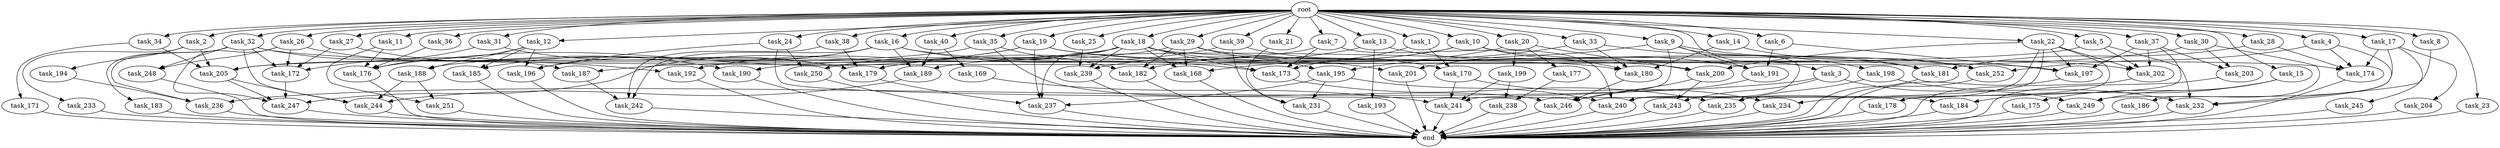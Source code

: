 digraph G {
  task_29 [size="1.024000"];
  task_32 [size="1.024000"];
  task_191 [size="1322849927.168000"];
  task_247 [size="970662608.896000"];
  task_27 [size="1.024000"];
  task_251 [size="730144440.320000"];
  task_4 [size="1.024000"];
  task_2 [size="1.024000"];
  task_13 [size="1.024000"];
  task_182 [size="1108101562.368000"];
  task_186 [size="309237645.312000"];
  task_177 [size="695784701.952000"];
  task_168 [size="1382979469.312000"];
  task_245 [size="77309411.328000"];
  task_6 [size="1.024000"];
  task_9 [size="1.024000"];
  task_175 [size="214748364.800000"];
  task_189 [size="764504178.688000"];
  task_188 [size="274877906.944000"];
  task_231 [size="352187318.272000"];
  task_183 [size="420906795.008000"];
  task_242 [size="188978561.024000"];
  task_179 [size="506806140.928000"];
  task_36 [size="1.024000"];
  task_16 [size="1.024000"];
  task_185 [size="171798691.840000"];
  task_249 [size="601295421.440000"];
  task_243 [size="618475290.624000"];
  task_40 [size="1.024000"];
  task_170 [size="996432412.672000"];
  task_15 [size="1.024000"];
  task_10 [size="1.024000"];
  task_171 [size="309237645.312000"];
  task_236 [size="807453851.648000"];
  task_240 [size="1176821039.104000"];
  task_250 [size="214748364.800000"];
  task_235 [size="386547056.640000"];
  task_205 [size="2121713844.224000"];
  task_190 [size="858993459.200000"];
  task_199 [size="695784701.952000"];
  task_237 [size="429496729.600000"];
  task_26 [size="1.024000"];
  task_25 [size="1.024000"];
  task_31 [size="1.024000"];
  task_201 [size="833223655.424000"];
  end [size="0.000000"];
  task_169 [size="420906795.008000"];
  task_192 [size="996432412.672000"];
  task_239 [size="1133871366.144000"];
  task_180 [size="1382979469.312000"];
  task_18 [size="1.024000"];
  task_12 [size="1.024000"];
  task_33 [size="1.024000"];
  task_238 [size="1005022347.264000"];
  task_197 [size="1142461300.736000"];
  task_14 [size="1.024000"];
  task_241 [size="2078764171.264000"];
  task_173 [size="1340029796.352000"];
  task_202 [size="1005022347.264000"];
  task_246 [size="1803886264.320000"];
  task_184 [size="292057776.128000"];
  task_174 [size="944892805.120000"];
  task_21 [size="1.024000"];
  task_37 [size="1.024000"];
  task_244 [size="1185410973.696000"];
  task_196 [size="249108103.168000"];
  task_187 [size="970662608.896000"];
  task_23 [size="1.024000"];
  task_176 [size="1125281431.552000"];
  root [size="0.000000"];
  task_5 [size="1.024000"];
  task_195 [size="858993459.200000"];
  task_193 [size="77309411.328000"];
  task_11 [size="1.024000"];
  task_194 [size="695784701.952000"];
  task_234 [size="996432412.672000"];
  task_200 [size="867583393.792000"];
  task_3 [size="1.024000"];
  task_19 [size="1.024000"];
  task_39 [size="1.024000"];
  task_232 [size="1185410973.696000"];
  task_22 [size="1.024000"];
  task_7 [size="1.024000"];
  task_28 [size="1.024000"];
  task_34 [size="1.024000"];
  task_233 [size="695784701.952000"];
  task_252 [size="970662608.896000"];
  task_17 [size="1.024000"];
  task_248 [size="970662608.896000"];
  task_20 [size="1.024000"];
  task_178 [size="137438953.472000"];
  task_198 [size="309237645.312000"];
  task_1 [size="1.024000"];
  task_181 [size="1941325217.792000"];
  task_204 [size="77309411.328000"];
  task_172 [size="2044404432.896000"];
  task_35 [size="1.024000"];
  task_30 [size="1.024000"];
  task_203 [size="343597383.680000"];
  task_38 [size="1.024000"];
  task_24 [size="1.024000"];
  task_8 [size="1.024000"];

  task_29 -> task_187 [size="536870912.000000"];
  task_29 -> task_195 [size="536870912.000000"];
  task_29 -> task_168 [size="536870912.000000"];
  task_29 -> task_182 [size="536870912.000000"];
  task_29 -> task_181 [size="536870912.000000"];
  task_32 -> task_187 [size="411041792.000000"];
  task_32 -> task_248 [size="411041792.000000"];
  task_32 -> task_236 [size="411041792.000000"];
  task_32 -> task_197 [size="411041792.000000"];
  task_32 -> task_183 [size="411041792.000000"];
  task_32 -> task_244 [size="411041792.000000"];
  task_32 -> task_172 [size="411041792.000000"];
  task_191 -> task_246 [size="209715200.000000"];
  task_247 -> end [size="1.000000"];
  task_27 -> task_192 [size="838860800.000000"];
  task_27 -> task_172 [size="838860800.000000"];
  task_251 -> end [size="1.000000"];
  task_4 -> task_232 [size="33554432.000000"];
  task_4 -> task_252 [size="33554432.000000"];
  task_4 -> task_174 [size="33554432.000000"];
  task_2 -> task_194 [size="679477248.000000"];
  task_2 -> task_233 [size="679477248.000000"];
  task_2 -> task_205 [size="679477248.000000"];
  task_13 -> task_193 [size="75497472.000000"];
  task_13 -> task_179 [size="75497472.000000"];
  task_13 -> task_191 [size="75497472.000000"];
  task_182 -> end [size="1.000000"];
  task_186 -> end [size="1.000000"];
  task_177 -> task_238 [size="679477248.000000"];
  task_168 -> end [size="1.000000"];
  task_245 -> end [size="1.000000"];
  task_6 -> task_197 [size="536870912.000000"];
  task_6 -> task_191 [size="536870912.000000"];
  task_9 -> task_240 [size="679477248.000000"];
  task_9 -> task_201 [size="679477248.000000"];
  task_9 -> task_241 [size="679477248.000000"];
  task_9 -> task_181 [size="679477248.000000"];
  task_9 -> task_191 [size="679477248.000000"];
  task_175 -> end [size="1.000000"];
  task_189 -> task_244 [size="679477248.000000"];
  task_188 -> task_244 [size="33554432.000000"];
  task_188 -> task_251 [size="33554432.000000"];
  task_231 -> end [size="1.000000"];
  task_183 -> end [size="1.000000"];
  task_242 -> end [size="1.000000"];
  task_179 -> task_237 [size="75497472.000000"];
  task_36 -> task_176 [size="209715200.000000"];
  task_16 -> task_189 [size="33554432.000000"];
  task_16 -> task_185 [size="33554432.000000"];
  task_16 -> task_200 [size="33554432.000000"];
  task_16 -> task_242 [size="33554432.000000"];
  task_16 -> task_173 [size="33554432.000000"];
  task_16 -> task_196 [size="33554432.000000"];
  task_185 -> end [size="1.000000"];
  task_249 -> end [size="1.000000"];
  task_243 -> end [size="1.000000"];
  task_40 -> task_169 [size="411041792.000000"];
  task_40 -> task_189 [size="411041792.000000"];
  task_170 -> task_241 [size="838860800.000000"];
  task_170 -> task_234 [size="838860800.000000"];
  task_15 -> task_175 [size="209715200.000000"];
  task_15 -> task_184 [size="209715200.000000"];
  task_15 -> task_249 [size="209715200.000000"];
  task_10 -> task_180 [size="134217728.000000"];
  task_10 -> task_202 [size="134217728.000000"];
  task_10 -> task_182 [size="134217728.000000"];
  task_10 -> task_239 [size="134217728.000000"];
  task_171 -> end [size="1.000000"];
  task_236 -> end [size="1.000000"];
  task_240 -> end [size="1.000000"];
  task_250 -> end [size="1.000000"];
  task_235 -> end [size="1.000000"];
  task_205 -> task_247 [size="33554432.000000"];
  task_205 -> task_244 [size="33554432.000000"];
  task_190 -> end [size="1.000000"];
  task_199 -> task_238 [size="301989888.000000"];
  task_199 -> task_241 [size="301989888.000000"];
  task_237 -> end [size="1.000000"];
  task_26 -> task_247 [size="536870912.000000"];
  task_26 -> task_248 [size="536870912.000000"];
  task_26 -> task_172 [size="536870912.000000"];
  task_26 -> task_190 [size="536870912.000000"];
  task_25 -> task_239 [size="838860800.000000"];
  task_31 -> task_172 [size="209715200.000000"];
  task_31 -> task_179 [size="209715200.000000"];
  task_201 -> end [size="1.000000"];
  task_169 -> task_241 [size="209715200.000000"];
  task_192 -> end [size="1.000000"];
  task_239 -> end [size="1.000000"];
  task_180 -> task_246 [size="838860800.000000"];
  task_18 -> task_250 [size="134217728.000000"];
  task_18 -> task_201 [size="134217728.000000"];
  task_18 -> task_174 [size="134217728.000000"];
  task_18 -> task_188 [size="134217728.000000"];
  task_18 -> task_192 [size="134217728.000000"];
  task_18 -> task_168 [size="134217728.000000"];
  task_18 -> task_237 [size="134217728.000000"];
  task_18 -> task_173 [size="134217728.000000"];
  task_18 -> task_239 [size="134217728.000000"];
  task_12 -> task_176 [size="134217728.000000"];
  task_12 -> task_185 [size="134217728.000000"];
  task_12 -> task_188 [size="134217728.000000"];
  task_12 -> task_196 [size="134217728.000000"];
  task_33 -> task_195 [size="301989888.000000"];
  task_33 -> task_198 [size="301989888.000000"];
  task_33 -> task_180 [size="301989888.000000"];
  task_238 -> end [size="1.000000"];
  task_197 -> end [size="1.000000"];
  task_14 -> task_252 [size="838860800.000000"];
  task_14 -> task_180 [size="838860800.000000"];
  task_241 -> end [size="1.000000"];
  task_173 -> task_235 [size="209715200.000000"];
  task_202 -> end [size="1.000000"];
  task_246 -> end [size="1.000000"];
  task_184 -> end [size="1.000000"];
  task_174 -> end [size="1.000000"];
  task_21 -> task_231 [size="75497472.000000"];
  task_37 -> task_203 [size="33554432.000000"];
  task_37 -> task_240 [size="33554432.000000"];
  task_37 -> task_197 [size="33554432.000000"];
  task_37 -> task_202 [size="33554432.000000"];
  task_244 -> end [size="1.000000"];
  task_196 -> end [size="1.000000"];
  task_187 -> task_242 [size="75497472.000000"];
  task_23 -> end [size="1.000000"];
  task_176 -> end [size="1.000000"];
  root -> task_12 [size="1.000000"];
  root -> task_36 [size="1.000000"];
  root -> task_16 [size="1.000000"];
  root -> task_9 [size="1.000000"];
  root -> task_39 [size="1.000000"];
  root -> task_11 [size="1.000000"];
  root -> task_22 [size="1.000000"];
  root -> task_7 [size="1.000000"];
  root -> task_33 [size="1.000000"];
  root -> task_28 [size="1.000000"];
  root -> task_4 [size="1.000000"];
  root -> task_34 [size="1.000000"];
  root -> task_2 [size="1.000000"];
  root -> task_15 [size="1.000000"];
  root -> task_10 [size="1.000000"];
  root -> task_29 [size="1.000000"];
  root -> task_21 [size="1.000000"];
  root -> task_17 [size="1.000000"];
  root -> task_18 [size="1.000000"];
  root -> task_27 [size="1.000000"];
  root -> task_20 [size="1.000000"];
  root -> task_23 [size="1.000000"];
  root -> task_6 [size="1.000000"];
  root -> task_32 [size="1.000000"];
  root -> task_5 [size="1.000000"];
  root -> task_37 [size="1.000000"];
  root -> task_26 [size="1.000000"];
  root -> task_25 [size="1.000000"];
  root -> task_8 [size="1.000000"];
  root -> task_35 [size="1.000000"];
  root -> task_13 [size="1.000000"];
  root -> task_30 [size="1.000000"];
  root -> task_19 [size="1.000000"];
  root -> task_1 [size="1.000000"];
  root -> task_40 [size="1.000000"];
  root -> task_38 [size="1.000000"];
  root -> task_24 [size="1.000000"];
  root -> task_3 [size="1.000000"];
  root -> task_31 [size="1.000000"];
  root -> task_14 [size="1.000000"];
  task_5 -> task_232 [size="679477248.000000"];
  task_5 -> task_205 [size="679477248.000000"];
  task_5 -> task_202 [size="679477248.000000"];
  task_195 -> task_240 [size="134217728.000000"];
  task_195 -> task_231 [size="134217728.000000"];
  task_195 -> task_237 [size="134217728.000000"];
  task_193 -> end [size="1.000000"];
  task_11 -> task_176 [size="679477248.000000"];
  task_11 -> task_251 [size="679477248.000000"];
  task_194 -> task_236 [size="75497472.000000"];
  task_234 -> end [size="1.000000"];
  task_200 -> task_243 [size="301989888.000000"];
  task_200 -> task_246 [size="301989888.000000"];
  task_3 -> task_243 [size="301989888.000000"];
  task_3 -> task_249 [size="301989888.000000"];
  task_3 -> task_236 [size="301989888.000000"];
  task_19 -> task_180 [size="75497472.000000"];
  task_19 -> task_247 [size="75497472.000000"];
  task_19 -> task_176 [size="75497472.000000"];
  task_19 -> task_237 [size="75497472.000000"];
  task_19 -> task_252 [size="75497472.000000"];
  task_39 -> task_231 [size="134217728.000000"];
  task_39 -> task_170 [size="134217728.000000"];
  task_39 -> task_179 [size="134217728.000000"];
  task_232 -> end [size="1.000000"];
  task_22 -> task_235 [size="134217728.000000"];
  task_22 -> task_234 [size="134217728.000000"];
  task_22 -> task_197 [size="134217728.000000"];
  task_22 -> task_200 [size="134217728.000000"];
  task_22 -> task_202 [size="134217728.000000"];
  task_22 -> task_178 [size="134217728.000000"];
  task_7 -> task_240 [size="301989888.000000"];
  task_7 -> task_173 [size="301989888.000000"];
  task_7 -> task_190 [size="301989888.000000"];
  task_28 -> task_181 [size="679477248.000000"];
  task_28 -> task_174 [size="679477248.000000"];
  task_34 -> task_171 [size="301989888.000000"];
  task_34 -> task_205 [size="301989888.000000"];
  task_233 -> end [size="1.000000"];
  task_252 -> end [size="1.000000"];
  task_17 -> task_204 [size="75497472.000000"];
  task_17 -> task_249 [size="75497472.000000"];
  task_17 -> task_245 [size="75497472.000000"];
  task_17 -> task_174 [size="75497472.000000"];
  task_248 -> end [size="1.000000"];
  task_20 -> task_200 [size="679477248.000000"];
  task_20 -> task_199 [size="679477248.000000"];
  task_20 -> task_177 [size="679477248.000000"];
  task_20 -> task_168 [size="679477248.000000"];
  task_178 -> end [size="1.000000"];
  task_198 -> task_232 [size="33554432.000000"];
  task_198 -> task_235 [size="33554432.000000"];
  task_1 -> task_170 [size="838860800.000000"];
  task_1 -> task_173 [size="838860800.000000"];
  task_181 -> end [size="1.000000"];
  task_204 -> end [size="1.000000"];
  task_172 -> task_247 [size="301989888.000000"];
  task_35 -> task_246 [size="411041792.000000"];
  task_35 -> task_182 [size="411041792.000000"];
  task_35 -> task_205 [size="411041792.000000"];
  task_30 -> task_203 [size="301989888.000000"];
  task_30 -> task_189 [size="301989888.000000"];
  task_30 -> task_186 [size="301989888.000000"];
  task_203 -> end [size="1.000000"];
  task_38 -> task_242 [size="75497472.000000"];
  task_38 -> task_179 [size="75497472.000000"];
  task_24 -> task_250 [size="75497472.000000"];
  task_24 -> task_184 [size="75497472.000000"];
  task_24 -> task_196 [size="75497472.000000"];
  task_8 -> task_232 [size="411041792.000000"];
}
